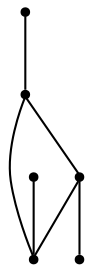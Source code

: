 graph {
  node [shape=point,comment="{\"directed\":false,\"doi\":\"10.1007/978-3-642-11805-0_10\",\"figure\":\"11 (2)\"}"]

  v0 [pos="1106.0109945785166,2527.626155205929"]
  v1 [pos="1071.6104131831678,2582.6460788842405"]
  v2 [pos="1037.2098476942194,2637.6661297653663"]
  v3 [pos="1002.8092662988706,2582.6460788842405"]
  v4 [pos="1036.2091124157573,2697.562882140189"]
  v5 [pos="968.4086849035218,2527.626155205929"]

  v0 -- v1 [id="-1",pos="1106.0109945785166,2527.626155205929 1071.6104131831678,2582.6460788842405 1071.6104131831678,2582.6460788842405 1071.6104131831678,2582.6460788842405"]
  v5 -- v3 [id="-2",pos="968.4086849035218,2527.626155205929 1002.8092662988706,2582.6460788842405 1002.8092662988706,2582.6460788842405 1002.8092662988706,2582.6460788842405"]
  v3 -- v1 [id="-3",pos="1002.8092662988706,2582.6460788842405 1071.6104131831678,2582.6460788842405 1071.6104131831678,2582.6460788842405 1071.6104131831678,2582.6460788842405"]
  v2 -- v4 [id="-4",pos="1037.2098476942194,2637.6661297653663 1036.2091124157573,2697.562882140189 1036.2091124157573,2697.562882140189 1036.2091124157573,2697.562882140189"]
  v2 -- v3 [id="-5",pos="1037.2098476942194,2637.6661297653663 1002.8092662988706,2582.6460788842405 1002.8092662988706,2582.6460788842405 1002.8092662988706,2582.6460788842405"]
  v1 -- v2 [id="-6",pos="1071.6104131831678,2582.6460788842405 1037.2098476942194,2637.6661297653663 1037.2098476942194,2637.6661297653663 1037.2098476942194,2637.6661297653663"]
}